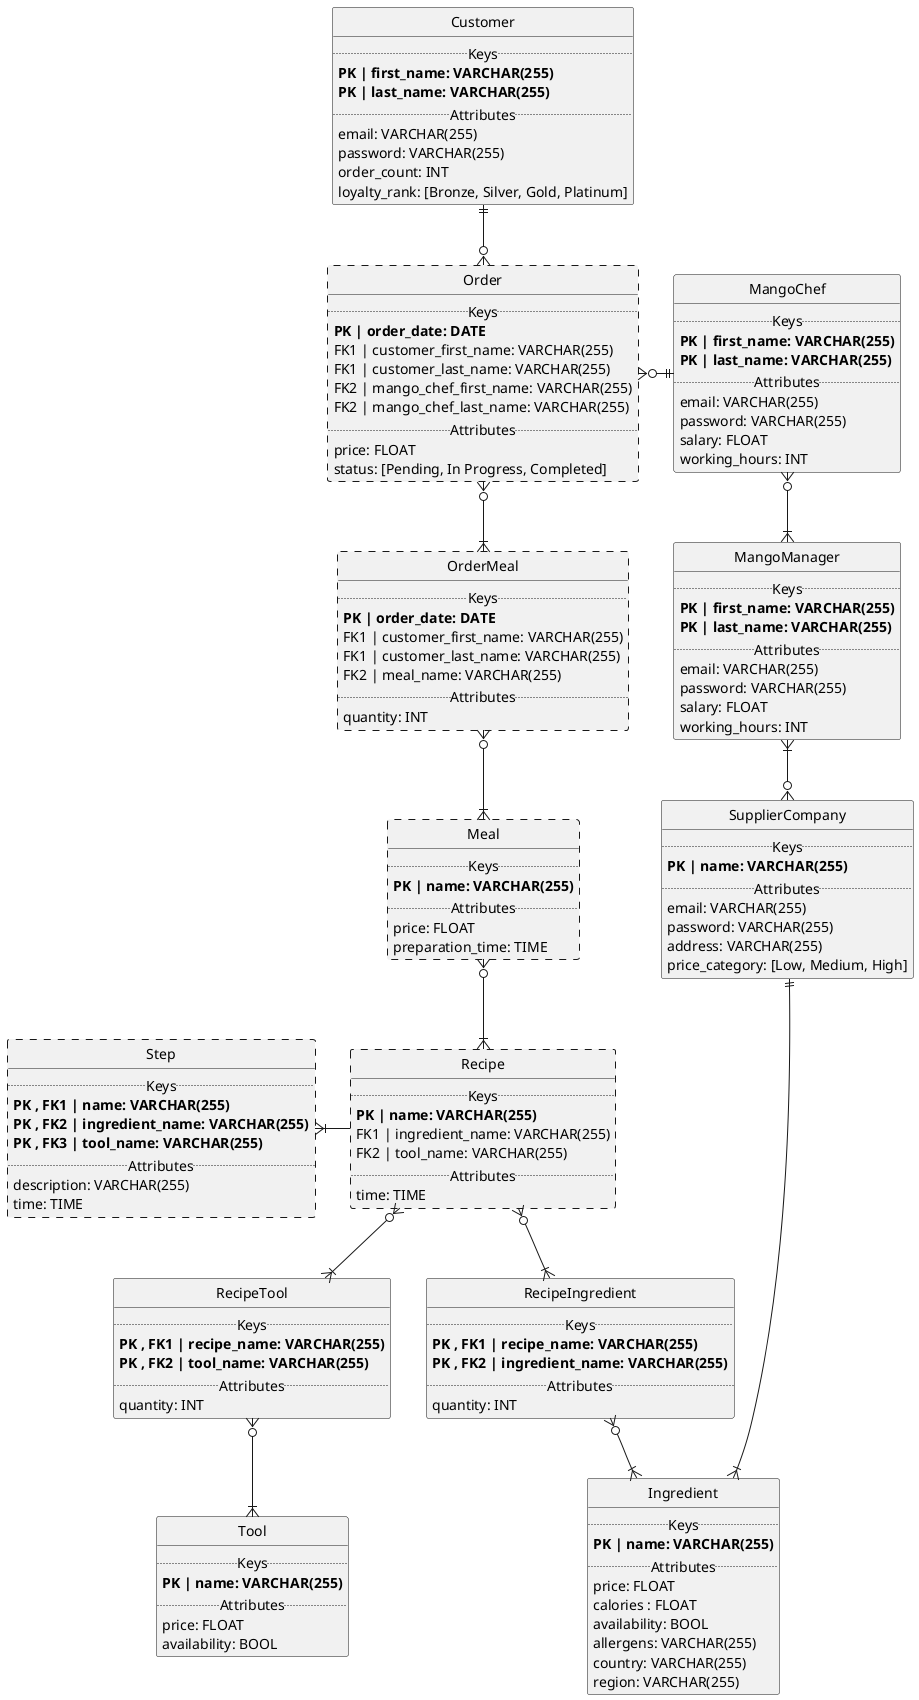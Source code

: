 @startuml Diagram of MangoDB
Hide circle

entity Customer
{
    ..Keys..
    <b>PK | first_name: VARCHAR(255)
    <b>PK | last_name: VARCHAR(255)
    ..Attributes..
    email: VARCHAR(255)
    password: VARCHAR(255)
    order_count: INT
    loyalty_rank: [Bronze, Silver, Gold, Platinum]
}

entity Order ##[dashed]
{
    ..Keys..
    <b>PK | order_date: DATE
    FK1 | customer_first_name: VARCHAR(255)
    FK1 | customer_last_name: VARCHAR(255)
    FK2 | mango_chef_first_name: VARCHAR(255)
    FK2 | mango_chef_last_name: VARCHAR(255)
    ..Attributes..
    price: FLOAT
    status: [Pending, In Progress, Completed]
}

entity OrderMeal ##[dashed]
{
    ..Keys..
    <b>PK | order_date: DATE
    FK1 | customer_first_name: VARCHAR(255)
    FK1 | customer_last_name: VARCHAR(255)
    FK2 | meal_name: VARCHAR(255)
    ..Attributes..
    quantity: INT
}

entity Meal ##[dashed]
{
    ..Keys..
    <b>PK | name: VARCHAR(255)
    ..Attributes..
    price: FLOAT
    preparation_time: TIME
}

entity Recipe ##[dashed]
{
    ..Keys..
    <b>PK | name: VARCHAR(255)
    FK1 | ingredient_name: VARCHAR(255)
    FK2 | tool_name: VARCHAR(255)
    ..Attributes..
    time: TIME
}

entity Step ##[dashed]
{
    ..Keys..
    <b>PK , FK1 | name: VARCHAR(255)
    <b>PK , FK2 | ingredient_name: VARCHAR(255)
    <b>PK , FK3 | tool_name: VARCHAR(255)
    ..Attributes..
    description: VARCHAR(255)
    time: TIME
}

entity RecipeIngredient
{
    ..Keys..
    <b>PK , FK1 | recipe_name: VARCHAR(255)
    <b>PK , FK2 | ingredient_name: VARCHAR(255)
    ..Attributes..
    quantity: INT
}

entity RecipeTool
{
    ..Keys..
    <b>PK , FK1 | recipe_name: VARCHAR(255)
    <b>PK , FK2 | tool_name: VARCHAR(255)
    ..Attributes..
    quantity: INT
}

entity Ingredient
{
    ..Keys..
    <b>PK | name: VARCHAR(255)
    ..Attributes..
    price: FLOAT
    calories : FLOAT
    availability: BOOL
    allergens: VARCHAR(255)
    country: VARCHAR(255)
    region: VARCHAR(255)
}

entity Tool
{
    ..Keys..
    <b>PK | name: VARCHAR(255)
    ..Attributes..
    price: FLOAT
    availability: BOOL
}


entity SupplierCompany
{   
    ..Keys..
    <b>PK | name: VARCHAR(255)
    ..Attributes..
    email: VARCHAR(255)
    password: VARCHAR(255)
    address: VARCHAR(255)
    price_category: [Low, Medium, High]
}



entity MangoChef
{
    ..Keys..
    <b>PK | first_name: VARCHAR(255)
    <b>PK | last_name: VARCHAR(255)
    ..Attributes..
    email: VARCHAR(255)
    password: VARCHAR(255)
    salary: FLOAT
    working_hours: INT
}

entity MangoManager
{
    ..Keys..
    <b>PK | first_name: VARCHAR(255)
    <b>PK | last_name: VARCHAR(255)
    ..Attributes..
    email: VARCHAR(255)
    password: VARCHAR(255)
    salary: FLOAT
    working_hours: INT
}

MangoManager }|-down-o{ SupplierCompany
MangoManager }|-up-o{ MangoChef
MangoChef ||-left-o{ Order

SupplierCompany ||-down-|{ Ingredient

Customer ||-down-o{ Order
Order  }o-down-|{ OrderMeal
OrderMeal }o-down-|{ Meal
Meal }o-down-|{ Recipe

Recipe }o-down-|{ RecipeIngredient
Recipe }o-down-|{ RecipeTool
RecipeIngredient }o-down-|{ Ingredient
RecipeTool }o-down-|{ Tool

Recipe -left-|{ Step
@enduml
